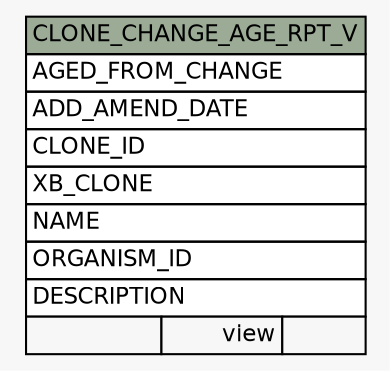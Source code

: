 // dot 2.38.0 on Windows 10 10.0
// SchemaSpy rev Unknown
digraph "CLONE_CHANGE_AGE_RPT_V" {
  graph [
    rankdir="RL"
    bgcolor="#f7f7f7"
    nodesep="0.18"
    ranksep="0.46"
    fontname="Helvetica"
    fontsize="11"
  ];
  node [
    fontname="Helvetica"
    fontsize="11"
    shape="plaintext"
  ];
  edge [
    arrowsize="0.8"
  ];
  "CLONE_CHANGE_AGE_RPT_V" [
    label=<
    <TABLE BORDER="0" CELLBORDER="1" CELLSPACING="0" BGCOLOR="#ffffff">
      <TR><TD COLSPAN="3" BGCOLOR="#9bab96" ALIGN="CENTER">CLONE_CHANGE_AGE_RPT_V</TD></TR>
      <TR><TD PORT="AGED_FROM_CHANGE" COLSPAN="3" ALIGN="LEFT">AGED_FROM_CHANGE</TD></TR>
      <TR><TD PORT="ADD_AMEND_DATE" COLSPAN="3" ALIGN="LEFT">ADD_AMEND_DATE</TD></TR>
      <TR><TD PORT="CLONE_ID" COLSPAN="3" ALIGN="LEFT">CLONE_ID</TD></TR>
      <TR><TD PORT="XB_CLONE" COLSPAN="3" ALIGN="LEFT">XB_CLONE</TD></TR>
      <TR><TD PORT="NAME" COLSPAN="3" ALIGN="LEFT">NAME</TD></TR>
      <TR><TD PORT="ORGANISM_ID" COLSPAN="3" ALIGN="LEFT">ORGANISM_ID</TD></TR>
      <TR><TD PORT="DESCRIPTION" COLSPAN="3" ALIGN="LEFT">DESCRIPTION</TD></TR>
      <TR><TD ALIGN="LEFT" BGCOLOR="#f7f7f7">  </TD><TD ALIGN="RIGHT" BGCOLOR="#f7f7f7">view</TD><TD ALIGN="RIGHT" BGCOLOR="#f7f7f7">  </TD></TR>
    </TABLE>>
    URL="tables/CLONE_CHANGE_AGE_RPT_V.html"
    tooltip="CLONE_CHANGE_AGE_RPT_V"
  ];
}
